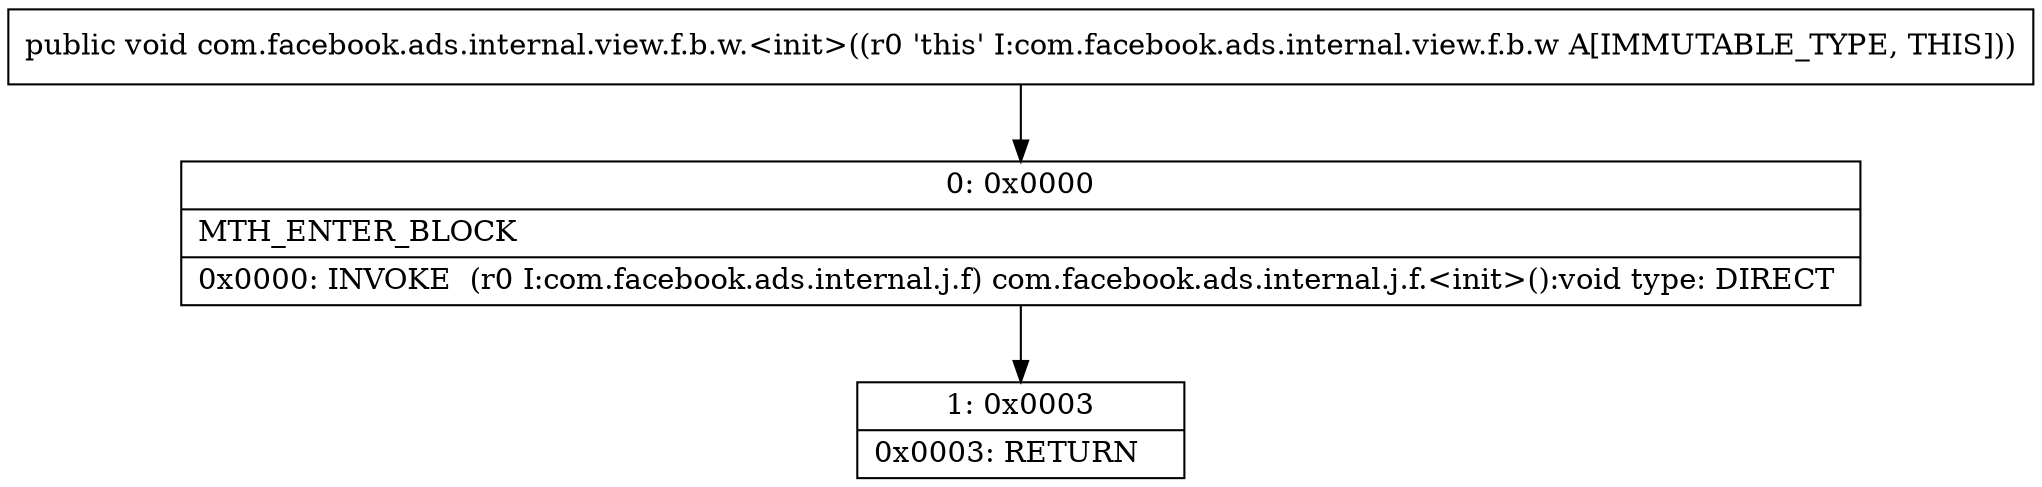 digraph "CFG forcom.facebook.ads.internal.view.f.b.w.\<init\>()V" {
Node_0 [shape=record,label="{0\:\ 0x0000|MTH_ENTER_BLOCK\l|0x0000: INVOKE  (r0 I:com.facebook.ads.internal.j.f) com.facebook.ads.internal.j.f.\<init\>():void type: DIRECT \l}"];
Node_1 [shape=record,label="{1\:\ 0x0003|0x0003: RETURN   \l}"];
MethodNode[shape=record,label="{public void com.facebook.ads.internal.view.f.b.w.\<init\>((r0 'this' I:com.facebook.ads.internal.view.f.b.w A[IMMUTABLE_TYPE, THIS])) }"];
MethodNode -> Node_0;
Node_0 -> Node_1;
}

